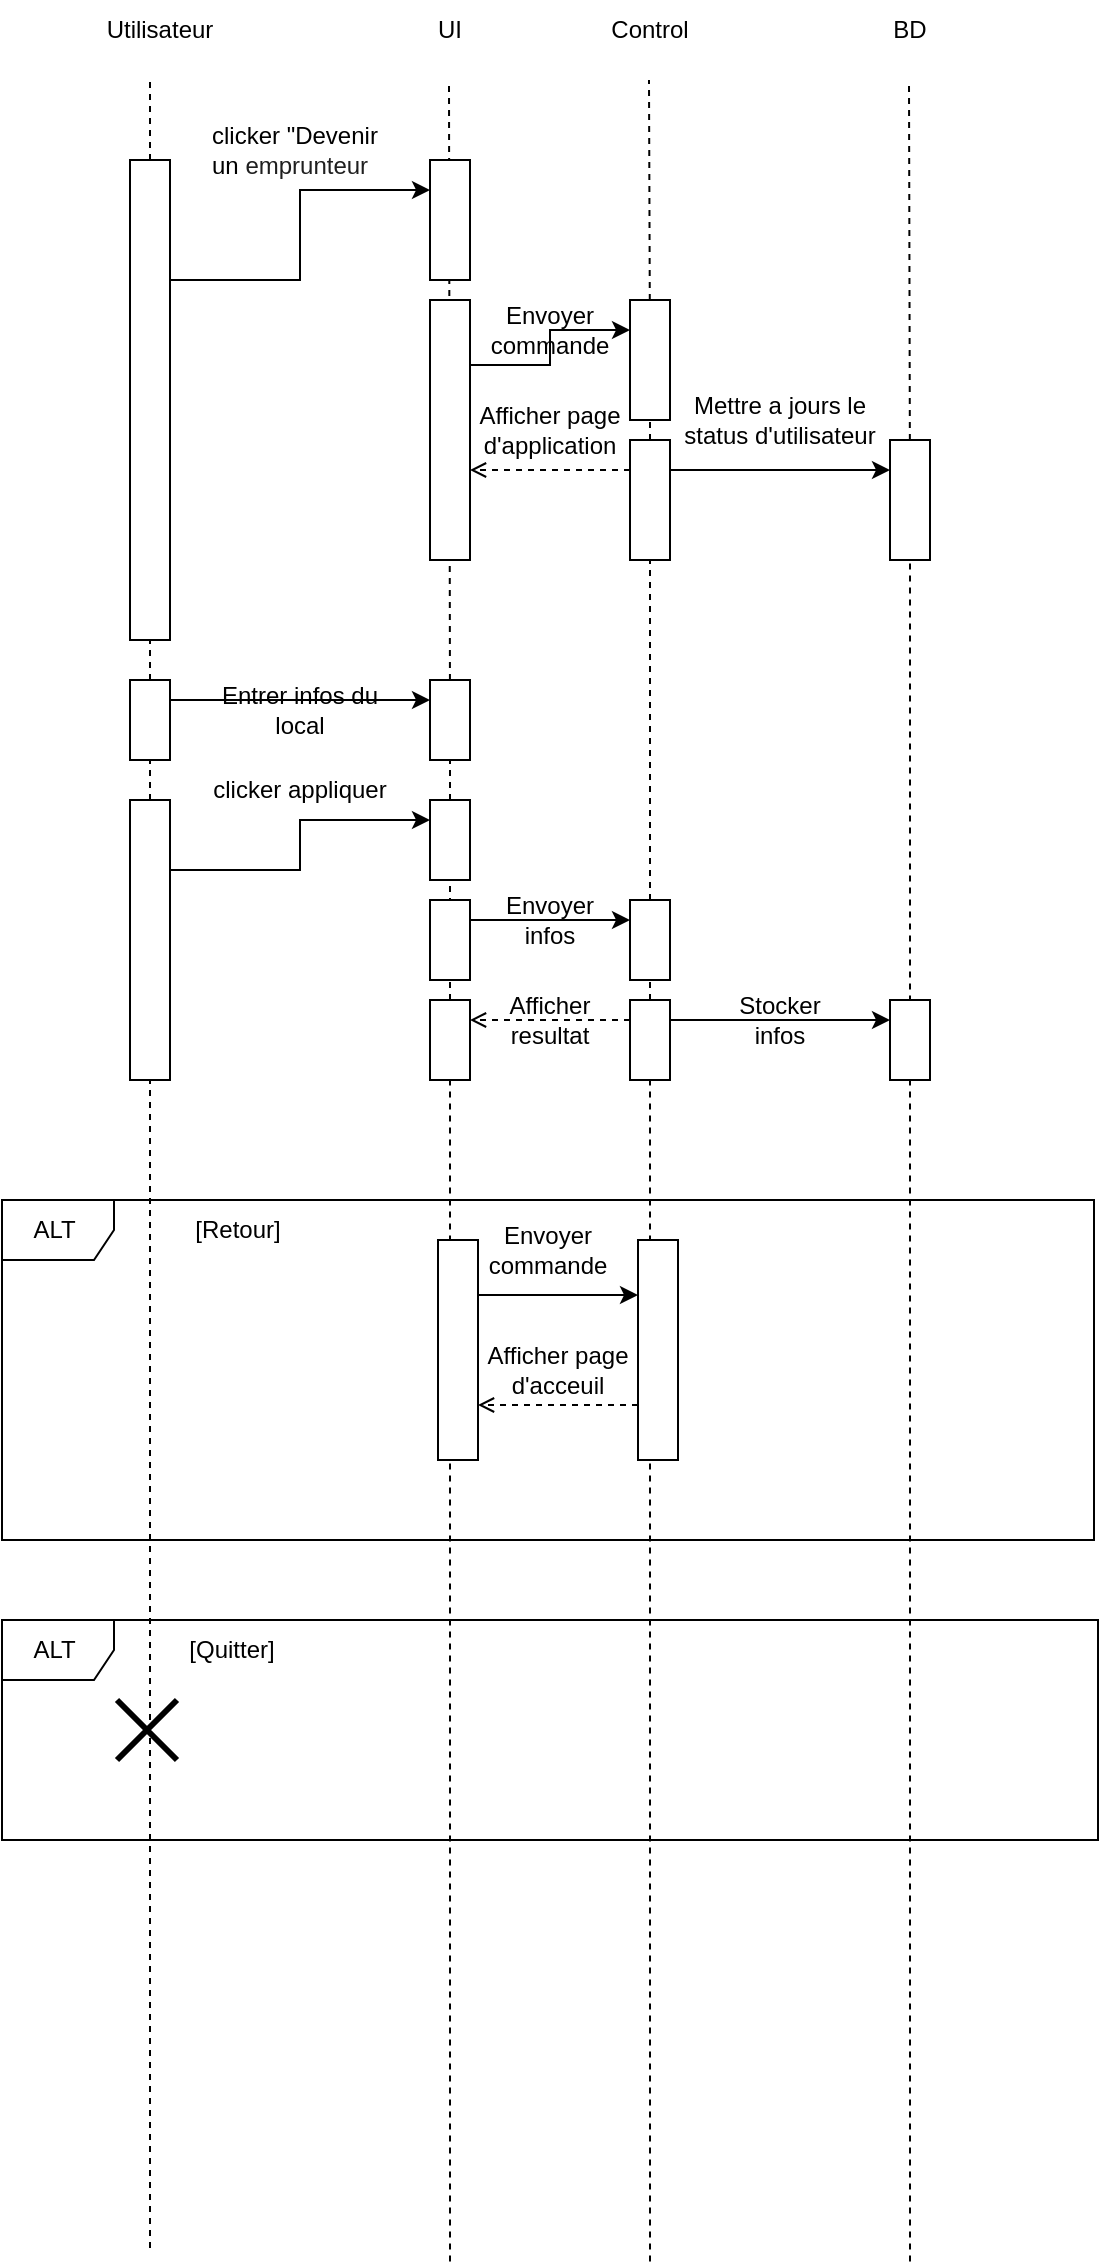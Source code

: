 <mxfile version="26.2.5">
  <diagram name="Page-1" id="44SdETxRKom9Ha1GrxV2">
    <mxGraphModel dx="1044" dy="562" grid="1" gridSize="10" guides="1" tooltips="1" connect="1" arrows="1" fold="1" page="1" pageScale="1" pageWidth="827" pageHeight="1169" math="0" shadow="0">
      <root>
        <mxCell id="0" />
        <mxCell id="1" parent="0" />
        <mxCell id="L0bySHFgIvWaRG-nf3wB-1" value="Utilisateur" style="text;html=1;align=center;verticalAlign=middle;whiteSpace=wrap;rounded=0;" parent="1" vertex="1">
          <mxGeometry x="140" y="50" width="90" height="30" as="geometry" />
        </mxCell>
        <mxCell id="L0bySHFgIvWaRG-nf3wB-2" value="UI" style="text;html=1;align=center;verticalAlign=middle;whiteSpace=wrap;rounded=0;" parent="1" vertex="1">
          <mxGeometry x="300" y="50" width="60" height="30" as="geometry" />
        </mxCell>
        <mxCell id="L0bySHFgIvWaRG-nf3wB-3" value="Control" style="text;html=1;align=center;verticalAlign=middle;whiteSpace=wrap;rounded=0;" parent="1" vertex="1">
          <mxGeometry x="400" y="50" width="60" height="30" as="geometry" />
        </mxCell>
        <mxCell id="L0bySHFgIvWaRG-nf3wB-4" value="BD" style="text;html=1;align=center;verticalAlign=middle;whiteSpace=wrap;rounded=0;" parent="1" vertex="1">
          <mxGeometry x="530" y="50" width="60" height="30" as="geometry" />
        </mxCell>
        <mxCell id="L0bySHFgIvWaRG-nf3wB-5" value="" style="endArrow=none;dashed=1;html=1;rounded=0;" parent="1" source="L0bySHFgIvWaRG-nf3wB-10" edge="1">
          <mxGeometry width="50" height="50" relative="1" as="geometry">
            <mxPoint x="180" y="1174" as="sourcePoint" />
            <mxPoint x="180" y="90" as="targetPoint" />
          </mxGeometry>
        </mxCell>
        <mxCell id="L0bySHFgIvWaRG-nf3wB-6" value="" style="endArrow=none;dashed=1;html=1;rounded=0;" parent="1" source="L0bySHFgIvWaRG-nf3wB-32" edge="1">
          <mxGeometry width="50" height="50" relative="1" as="geometry">
            <mxPoint x="330" y="1180.8" as="sourcePoint" />
            <mxPoint x="329.5" y="90" as="targetPoint" />
          </mxGeometry>
        </mxCell>
        <mxCell id="L0bySHFgIvWaRG-nf3wB-7" value="" style="endArrow=none;dashed=1;html=1;rounded=0;" parent="1" source="L0bySHFgIvWaRG-nf3wB-16" edge="1">
          <mxGeometry width="50" height="50" relative="1" as="geometry">
            <mxPoint x="430" y="1180.8" as="sourcePoint" />
            <mxPoint x="429.5" y="90" as="targetPoint" />
          </mxGeometry>
        </mxCell>
        <mxCell id="L0bySHFgIvWaRG-nf3wB-8" value="" style="endArrow=none;dashed=1;html=1;rounded=0;" parent="1" source="L0bySHFgIvWaRG-nf3wB-24" edge="1">
          <mxGeometry width="50" height="50" relative="1" as="geometry">
            <mxPoint x="560" y="1180.8" as="sourcePoint" />
            <mxPoint x="559.5" y="90" as="targetPoint" />
          </mxGeometry>
        </mxCell>
        <mxCell id="L0bySHFgIvWaRG-nf3wB-11" value="" style="endArrow=none;dashed=1;html=1;rounded=0;" parent="1" source="L0bySHFgIvWaRG-nf3wB-30" target="L0bySHFgIvWaRG-nf3wB-10" edge="1">
          <mxGeometry width="50" height="50" relative="1" as="geometry">
            <mxPoint x="180" y="1174" as="sourcePoint" />
            <mxPoint x="180" y="90" as="targetPoint" />
          </mxGeometry>
        </mxCell>
        <mxCell id="L0bySHFgIvWaRG-nf3wB-13" style="edgeStyle=orthogonalEdgeStyle;rounded=0;orthogonalLoop=1;jettySize=auto;html=1;exitX=1;exitY=0.25;exitDx=0;exitDy=0;entryX=0;entryY=0.25;entryDx=0;entryDy=0;" parent="1" source="L0bySHFgIvWaRG-nf3wB-10" target="L0bySHFgIvWaRG-nf3wB-12" edge="1">
          <mxGeometry relative="1" as="geometry" />
        </mxCell>
        <mxCell id="L0bySHFgIvWaRG-nf3wB-10" value="" style="rounded=0;whiteSpace=wrap;html=1;" parent="1" vertex="1">
          <mxGeometry x="170" y="130" width="20" height="240" as="geometry" />
        </mxCell>
        <mxCell id="L0bySHFgIvWaRG-nf3wB-12" value="" style="rounded=0;whiteSpace=wrap;html=1;" parent="1" vertex="1">
          <mxGeometry x="320" y="130" width="20" height="60" as="geometry" />
        </mxCell>
        <mxCell id="L0bySHFgIvWaRG-nf3wB-14" value="&lt;div style=&quot;text-align: left;&quot;&gt;&lt;span style=&quot;background-color: transparent; color: light-dark(rgb(0, 0, 0), rgb(255, 255, 255));&quot;&gt;clicker &quot;Devenir un&amp;nbsp;&lt;/span&gt;&lt;span style=&quot;color: rgb(31, 31, 31); font-family: inherit;&quot;&gt;&lt;font style=&quot;&quot;&gt;emprunteur&lt;/font&gt;&lt;/span&gt;&lt;/div&gt;" style="text;html=1;align=center;verticalAlign=middle;whiteSpace=wrap;rounded=0;" parent="1" vertex="1">
          <mxGeometry x="210" y="100" width="100" height="50" as="geometry" />
        </mxCell>
        <mxCell id="L0bySHFgIvWaRG-nf3wB-17" value="" style="endArrow=none;dashed=1;html=1;rounded=0;" parent="1" source="L0bySHFgIvWaRG-nf3wB-22" target="L0bySHFgIvWaRG-nf3wB-16" edge="1">
          <mxGeometry width="50" height="50" relative="1" as="geometry">
            <mxPoint x="430" y="1180.8" as="sourcePoint" />
            <mxPoint x="429.5" y="90" as="targetPoint" />
          </mxGeometry>
        </mxCell>
        <mxCell id="L0bySHFgIvWaRG-nf3wB-16" value="" style="rounded=0;whiteSpace=wrap;html=1;" parent="1" vertex="1">
          <mxGeometry x="420" y="200" width="20" height="60" as="geometry" />
        </mxCell>
        <mxCell id="L0bySHFgIvWaRG-nf3wB-19" style="edgeStyle=orthogonalEdgeStyle;rounded=0;orthogonalLoop=1;jettySize=auto;html=1;exitX=1;exitY=0.25;exitDx=0;exitDy=0;entryX=0;entryY=0.25;entryDx=0;entryDy=0;" parent="1" source="L0bySHFgIvWaRG-nf3wB-18" target="L0bySHFgIvWaRG-nf3wB-16" edge="1">
          <mxGeometry relative="1" as="geometry" />
        </mxCell>
        <mxCell id="L0bySHFgIvWaRG-nf3wB-18" value="" style="rounded=0;whiteSpace=wrap;html=1;" parent="1" vertex="1">
          <mxGeometry x="320" y="200" width="20" height="130" as="geometry" />
        </mxCell>
        <mxCell id="L0bySHFgIvWaRG-nf3wB-21" value="Envoyer commande" style="text;html=1;align=center;verticalAlign=middle;whiteSpace=wrap;rounded=0;" parent="1" vertex="1">
          <mxGeometry x="350" y="190" width="60" height="50" as="geometry" />
        </mxCell>
        <mxCell id="L0bySHFgIvWaRG-nf3wB-23" value="" style="endArrow=none;dashed=1;html=1;rounded=0;" parent="1" source="L0bySHFgIvWaRG-nf3wB-44" target="L0bySHFgIvWaRG-nf3wB-22" edge="1">
          <mxGeometry width="50" height="50" relative="1" as="geometry">
            <mxPoint x="430" y="1180.8" as="sourcePoint" />
            <mxPoint x="430" y="260" as="targetPoint" />
          </mxGeometry>
        </mxCell>
        <mxCell id="L0bySHFgIvWaRG-nf3wB-26" style="edgeStyle=orthogonalEdgeStyle;rounded=0;orthogonalLoop=1;jettySize=auto;html=1;exitX=1;exitY=0.25;exitDx=0;exitDy=0;entryX=0;entryY=0.25;entryDx=0;entryDy=0;" parent="1" source="L0bySHFgIvWaRG-nf3wB-22" target="L0bySHFgIvWaRG-nf3wB-24" edge="1">
          <mxGeometry relative="1" as="geometry" />
        </mxCell>
        <mxCell id="L0bySHFgIvWaRG-nf3wB-28" style="edgeStyle=orthogonalEdgeStyle;rounded=0;orthogonalLoop=1;jettySize=auto;html=1;exitX=0;exitY=0.25;exitDx=0;exitDy=0;endArrow=open;endFill=0;dashed=1;" parent="1" source="L0bySHFgIvWaRG-nf3wB-22" edge="1">
          <mxGeometry relative="1" as="geometry">
            <mxPoint x="340" y="285" as="targetPoint" />
          </mxGeometry>
        </mxCell>
        <mxCell id="L0bySHFgIvWaRG-nf3wB-22" value="" style="rounded=0;whiteSpace=wrap;html=1;" parent="1" vertex="1">
          <mxGeometry x="420" y="270" width="20" height="60" as="geometry" />
        </mxCell>
        <mxCell id="L0bySHFgIvWaRG-nf3wB-25" value="" style="endArrow=none;dashed=1;html=1;rounded=0;" parent="1" target="L0bySHFgIvWaRG-nf3wB-24" edge="1">
          <mxGeometry width="50" height="50" relative="1" as="geometry">
            <mxPoint x="560" y="1180.8" as="sourcePoint" />
            <mxPoint x="559.5" y="90" as="targetPoint" />
          </mxGeometry>
        </mxCell>
        <mxCell id="L0bySHFgIvWaRG-nf3wB-24" value="" style="rounded=0;whiteSpace=wrap;html=1;" parent="1" vertex="1">
          <mxGeometry x="550" y="270" width="20" height="60" as="geometry" />
        </mxCell>
        <mxCell id="L0bySHFgIvWaRG-nf3wB-27" value="Mettre a jours le status d&#39;utilisateur" style="text;html=1;align=center;verticalAlign=middle;whiteSpace=wrap;rounded=0;" parent="1" vertex="1">
          <mxGeometry x="440" y="210" width="110" height="100" as="geometry" />
        </mxCell>
        <mxCell id="L0bySHFgIvWaRG-nf3wB-29" value="Afficher page d&#39;application" style="text;html=1;align=center;verticalAlign=middle;whiteSpace=wrap;rounded=0;" parent="1" vertex="1">
          <mxGeometry x="340" y="250" width="80" height="30" as="geometry" />
        </mxCell>
        <mxCell id="L0bySHFgIvWaRG-nf3wB-31" value="" style="endArrow=none;dashed=1;html=1;rounded=0;" parent="1" source="L0bySHFgIvWaRG-nf3wB-38" target="L0bySHFgIvWaRG-nf3wB-30" edge="1">
          <mxGeometry width="50" height="50" relative="1" as="geometry">
            <mxPoint x="180" y="1174" as="sourcePoint" />
            <mxPoint x="180" y="370" as="targetPoint" />
          </mxGeometry>
        </mxCell>
        <mxCell id="L0bySHFgIvWaRG-nf3wB-34" style="edgeStyle=orthogonalEdgeStyle;rounded=0;orthogonalLoop=1;jettySize=auto;html=1;exitX=1;exitY=0.25;exitDx=0;exitDy=0;entryX=0;entryY=0.25;entryDx=0;entryDy=0;" parent="1" source="L0bySHFgIvWaRG-nf3wB-30" target="L0bySHFgIvWaRG-nf3wB-32" edge="1">
          <mxGeometry relative="1" as="geometry" />
        </mxCell>
        <mxCell id="L0bySHFgIvWaRG-nf3wB-30" value="" style="rounded=0;whiteSpace=wrap;html=1;" parent="1" vertex="1">
          <mxGeometry x="170" y="390" width="20" height="40" as="geometry" />
        </mxCell>
        <mxCell id="L0bySHFgIvWaRG-nf3wB-33" value="" style="endArrow=none;dashed=1;html=1;rounded=0;" parent="1" source="L0bySHFgIvWaRG-nf3wB-40" target="L0bySHFgIvWaRG-nf3wB-32" edge="1">
          <mxGeometry width="50" height="50" relative="1" as="geometry">
            <mxPoint x="330" y="1180.8" as="sourcePoint" />
            <mxPoint x="329.5" y="90" as="targetPoint" />
          </mxGeometry>
        </mxCell>
        <mxCell id="L0bySHFgIvWaRG-nf3wB-32" value="" style="rounded=0;whiteSpace=wrap;html=1;" parent="1" vertex="1">
          <mxGeometry x="320" y="390" width="20" height="40" as="geometry" />
        </mxCell>
        <mxCell id="L0bySHFgIvWaRG-nf3wB-35" value="Entrer infos du local" style="text;html=1;align=center;verticalAlign=middle;whiteSpace=wrap;rounded=0;" parent="1" vertex="1">
          <mxGeometry x="210" y="380" width="90" height="50" as="geometry" />
        </mxCell>
        <mxCell id="L0bySHFgIvWaRG-nf3wB-37" style="edgeStyle=orthogonalEdgeStyle;rounded=0;orthogonalLoop=1;jettySize=auto;html=1;exitX=0.5;exitY=1;exitDx=0;exitDy=0;" parent="1" source="L0bySHFgIvWaRG-nf3wB-30" target="L0bySHFgIvWaRG-nf3wB-30" edge="1">
          <mxGeometry relative="1" as="geometry" />
        </mxCell>
        <mxCell id="L0bySHFgIvWaRG-nf3wB-39" value="" style="endArrow=none;dashed=1;html=1;rounded=0;" parent="1" target="L0bySHFgIvWaRG-nf3wB-38" edge="1">
          <mxGeometry width="50" height="50" relative="1" as="geometry">
            <mxPoint x="180" y="1174" as="sourcePoint" />
            <mxPoint x="180" y="430" as="targetPoint" />
          </mxGeometry>
        </mxCell>
        <mxCell id="L0bySHFgIvWaRG-nf3wB-42" style="edgeStyle=orthogonalEdgeStyle;rounded=0;orthogonalLoop=1;jettySize=auto;html=1;exitX=1;exitY=0.25;exitDx=0;exitDy=0;entryX=0;entryY=0.25;entryDx=0;entryDy=0;" parent="1" source="L0bySHFgIvWaRG-nf3wB-38" target="L0bySHFgIvWaRG-nf3wB-40" edge="1">
          <mxGeometry relative="1" as="geometry" />
        </mxCell>
        <mxCell id="L0bySHFgIvWaRG-nf3wB-38" value="" style="rounded=0;whiteSpace=wrap;html=1;" parent="1" vertex="1">
          <mxGeometry x="170" y="450" width="20" height="140" as="geometry" />
        </mxCell>
        <mxCell id="L0bySHFgIvWaRG-nf3wB-41" value="" style="endArrow=none;dashed=1;html=1;rounded=0;" parent="1" source="L0bySHFgIvWaRG-nf3wB-54" target="L0bySHFgIvWaRG-nf3wB-40" edge="1">
          <mxGeometry width="50" height="50" relative="1" as="geometry">
            <mxPoint x="330" y="1180.8" as="sourcePoint" />
            <mxPoint x="330" y="430" as="targetPoint" />
          </mxGeometry>
        </mxCell>
        <mxCell id="L0bySHFgIvWaRG-nf3wB-40" value="" style="rounded=0;whiteSpace=wrap;html=1;" parent="1" vertex="1">
          <mxGeometry x="320" y="450" width="20" height="40" as="geometry" />
        </mxCell>
        <mxCell id="L0bySHFgIvWaRG-nf3wB-43" value="clicker appliquer" style="text;html=1;align=center;verticalAlign=middle;whiteSpace=wrap;rounded=0;" parent="1" vertex="1">
          <mxGeometry x="210" y="420" width="90" height="50" as="geometry" />
        </mxCell>
        <mxCell id="L0bySHFgIvWaRG-nf3wB-45" value="" style="endArrow=none;dashed=1;html=1;rounded=0;" parent="1" source="L0bySHFgIvWaRG-nf3wB-49" target="L0bySHFgIvWaRG-nf3wB-44" edge="1">
          <mxGeometry width="50" height="50" relative="1" as="geometry">
            <mxPoint x="430" y="1180.8" as="sourcePoint" />
            <mxPoint x="430" y="330" as="targetPoint" />
          </mxGeometry>
        </mxCell>
        <mxCell id="L0bySHFgIvWaRG-nf3wB-44" value="" style="rounded=0;whiteSpace=wrap;html=1;" parent="1" vertex="1">
          <mxGeometry x="420" y="500" width="20" height="40" as="geometry" />
        </mxCell>
        <mxCell id="L0bySHFgIvWaRG-nf3wB-47" style="edgeStyle=orthogonalEdgeStyle;rounded=0;orthogonalLoop=1;jettySize=auto;html=1;exitX=1;exitY=0.25;exitDx=0;exitDy=0;entryX=0;entryY=0.25;entryDx=0;entryDy=0;" parent="1" source="L0bySHFgIvWaRG-nf3wB-46" target="L0bySHFgIvWaRG-nf3wB-44" edge="1">
          <mxGeometry relative="1" as="geometry" />
        </mxCell>
        <mxCell id="L0bySHFgIvWaRG-nf3wB-46" value="" style="rounded=0;whiteSpace=wrap;html=1;" parent="1" vertex="1">
          <mxGeometry x="320" y="500" width="20" height="40" as="geometry" />
        </mxCell>
        <mxCell id="L0bySHFgIvWaRG-nf3wB-48" value="Envoyer infos" style="text;html=1;align=center;verticalAlign=middle;whiteSpace=wrap;rounded=0;" parent="1" vertex="1">
          <mxGeometry x="350" y="480" width="60" height="60" as="geometry" />
        </mxCell>
        <mxCell id="L0bySHFgIvWaRG-nf3wB-50" value="" style="endArrow=none;dashed=1;html=1;rounded=0;" parent="1" target="L0bySHFgIvWaRG-nf3wB-49" edge="1">
          <mxGeometry width="50" height="50" relative="1" as="geometry">
            <mxPoint x="430" y="1180.8" as="sourcePoint" />
            <mxPoint x="430" y="540" as="targetPoint" />
          </mxGeometry>
        </mxCell>
        <mxCell id="L0bySHFgIvWaRG-nf3wB-52" style="edgeStyle=orthogonalEdgeStyle;rounded=0;orthogonalLoop=1;jettySize=auto;html=1;exitX=1;exitY=0.25;exitDx=0;exitDy=0;entryX=0;entryY=0.25;entryDx=0;entryDy=0;" parent="1" source="L0bySHFgIvWaRG-nf3wB-49" target="L0bySHFgIvWaRG-nf3wB-51" edge="1">
          <mxGeometry relative="1" as="geometry" />
        </mxCell>
        <mxCell id="L0bySHFgIvWaRG-nf3wB-56" style="edgeStyle=orthogonalEdgeStyle;rounded=0;orthogonalLoop=1;jettySize=auto;html=1;exitX=0;exitY=0.25;exitDx=0;exitDy=0;entryX=1;entryY=0.25;entryDx=0;entryDy=0;endArrow=open;endFill=0;dashed=1;" parent="1" source="L0bySHFgIvWaRG-nf3wB-49" target="L0bySHFgIvWaRG-nf3wB-54" edge="1">
          <mxGeometry relative="1" as="geometry" />
        </mxCell>
        <mxCell id="L0bySHFgIvWaRG-nf3wB-49" value="" style="rounded=0;whiteSpace=wrap;html=1;" parent="1" vertex="1">
          <mxGeometry x="420" y="550" width="20" height="40" as="geometry" />
        </mxCell>
        <mxCell id="L0bySHFgIvWaRG-nf3wB-51" value="" style="rounded=0;whiteSpace=wrap;html=1;" parent="1" vertex="1">
          <mxGeometry x="550" y="550" width="20" height="40" as="geometry" />
        </mxCell>
        <mxCell id="L0bySHFgIvWaRG-nf3wB-53" value="Stocker infos" style="text;html=1;align=center;verticalAlign=middle;whiteSpace=wrap;rounded=0;" parent="1" vertex="1">
          <mxGeometry x="465" y="530" width="60" height="60" as="geometry" />
        </mxCell>
        <mxCell id="L0bySHFgIvWaRG-nf3wB-55" value="" style="endArrow=none;dashed=1;html=1;rounded=0;" parent="1" target="L0bySHFgIvWaRG-nf3wB-54" edge="1">
          <mxGeometry width="50" height="50" relative="1" as="geometry">
            <mxPoint x="330" y="1180.8" as="sourcePoint" />
            <mxPoint x="330" y="490" as="targetPoint" />
          </mxGeometry>
        </mxCell>
        <mxCell id="L0bySHFgIvWaRG-nf3wB-54" value="" style="rounded=0;whiteSpace=wrap;html=1;" parent="1" vertex="1">
          <mxGeometry x="320" y="550" width="20" height="40" as="geometry" />
        </mxCell>
        <mxCell id="L0bySHFgIvWaRG-nf3wB-57" value="Afficher resultat" style="text;html=1;align=center;verticalAlign=middle;whiteSpace=wrap;rounded=0;" parent="1" vertex="1">
          <mxGeometry x="350" y="540" width="60" height="40" as="geometry" />
        </mxCell>
        <mxCell id="5bfPpxfBggRe2U9RJXxy-1" value="ALT&amp;nbsp;" style="shape=umlFrame;whiteSpace=wrap;html=1;pointerEvents=0;width=56;height=30;" vertex="1" parent="1">
          <mxGeometry x="106" y="650" width="546" height="170" as="geometry" />
        </mxCell>
        <mxCell id="5bfPpxfBggRe2U9RJXxy-2" value="[Retour]" style="text;html=1;align=center;verticalAlign=middle;whiteSpace=wrap;rounded=0;" vertex="1" parent="1">
          <mxGeometry x="194" y="650" width="60" height="30" as="geometry" />
        </mxCell>
        <mxCell id="5bfPpxfBggRe2U9RJXxy-3" style="edgeStyle=orthogonalEdgeStyle;rounded=0;orthogonalLoop=1;jettySize=auto;html=1;exitX=1;exitY=0.25;exitDx=0;exitDy=0;entryX=0;entryY=0.25;entryDx=0;entryDy=0;" edge="1" parent="1" source="5bfPpxfBggRe2U9RJXxy-4" target="5bfPpxfBggRe2U9RJXxy-6">
          <mxGeometry relative="1" as="geometry" />
        </mxCell>
        <mxCell id="5bfPpxfBggRe2U9RJXxy-4" value="" style="rounded=0;whiteSpace=wrap;html=1;" vertex="1" parent="1">
          <mxGeometry x="324" y="670" width="20" height="110" as="geometry" />
        </mxCell>
        <mxCell id="5bfPpxfBggRe2U9RJXxy-5" style="edgeStyle=orthogonalEdgeStyle;rounded=0;orthogonalLoop=1;jettySize=auto;html=1;exitX=0;exitY=0.75;exitDx=0;exitDy=0;entryX=1;entryY=0.75;entryDx=0;entryDy=0;dashed=1;endArrow=open;endFill=0;" edge="1" parent="1" source="5bfPpxfBggRe2U9RJXxy-6" target="5bfPpxfBggRe2U9RJXxy-4">
          <mxGeometry relative="1" as="geometry" />
        </mxCell>
        <mxCell id="5bfPpxfBggRe2U9RJXxy-6" value="" style="rounded=0;whiteSpace=wrap;html=1;" vertex="1" parent="1">
          <mxGeometry x="424" y="670" width="20" height="110" as="geometry" />
        </mxCell>
        <mxCell id="5bfPpxfBggRe2U9RJXxy-7" value="Envoyer commande" style="text;html=1;align=center;verticalAlign=middle;whiteSpace=wrap;rounded=0;" vertex="1" parent="1">
          <mxGeometry x="349" y="660" width="60" height="30" as="geometry" />
        </mxCell>
        <mxCell id="5bfPpxfBggRe2U9RJXxy-8" value="Afficher page d&#39;acceuil" style="text;html=1;align=center;verticalAlign=middle;whiteSpace=wrap;rounded=0;" vertex="1" parent="1">
          <mxGeometry x="334" y="720" width="100" height="30" as="geometry" />
        </mxCell>
        <mxCell id="5bfPpxfBggRe2U9RJXxy-9" value="ALT&amp;nbsp;" style="shape=umlFrame;whiteSpace=wrap;html=1;pointerEvents=0;width=56;height=30;" vertex="1" parent="1">
          <mxGeometry x="106" y="860" width="548" height="110" as="geometry" />
        </mxCell>
        <mxCell id="5bfPpxfBggRe2U9RJXxy-10" value="[Quitter]" style="text;html=1;align=center;verticalAlign=middle;whiteSpace=wrap;rounded=0;" vertex="1" parent="1">
          <mxGeometry x="176" y="860" width="90" height="30" as="geometry" />
        </mxCell>
        <mxCell id="5bfPpxfBggRe2U9RJXxy-11" value="" style="shape=umlDestroy;whiteSpace=wrap;html=1;strokeWidth=3;targetShapes=umlLifeline;" vertex="1" parent="1">
          <mxGeometry x="163.5" y="900" width="30" height="30" as="geometry" />
        </mxCell>
      </root>
    </mxGraphModel>
  </diagram>
</mxfile>
